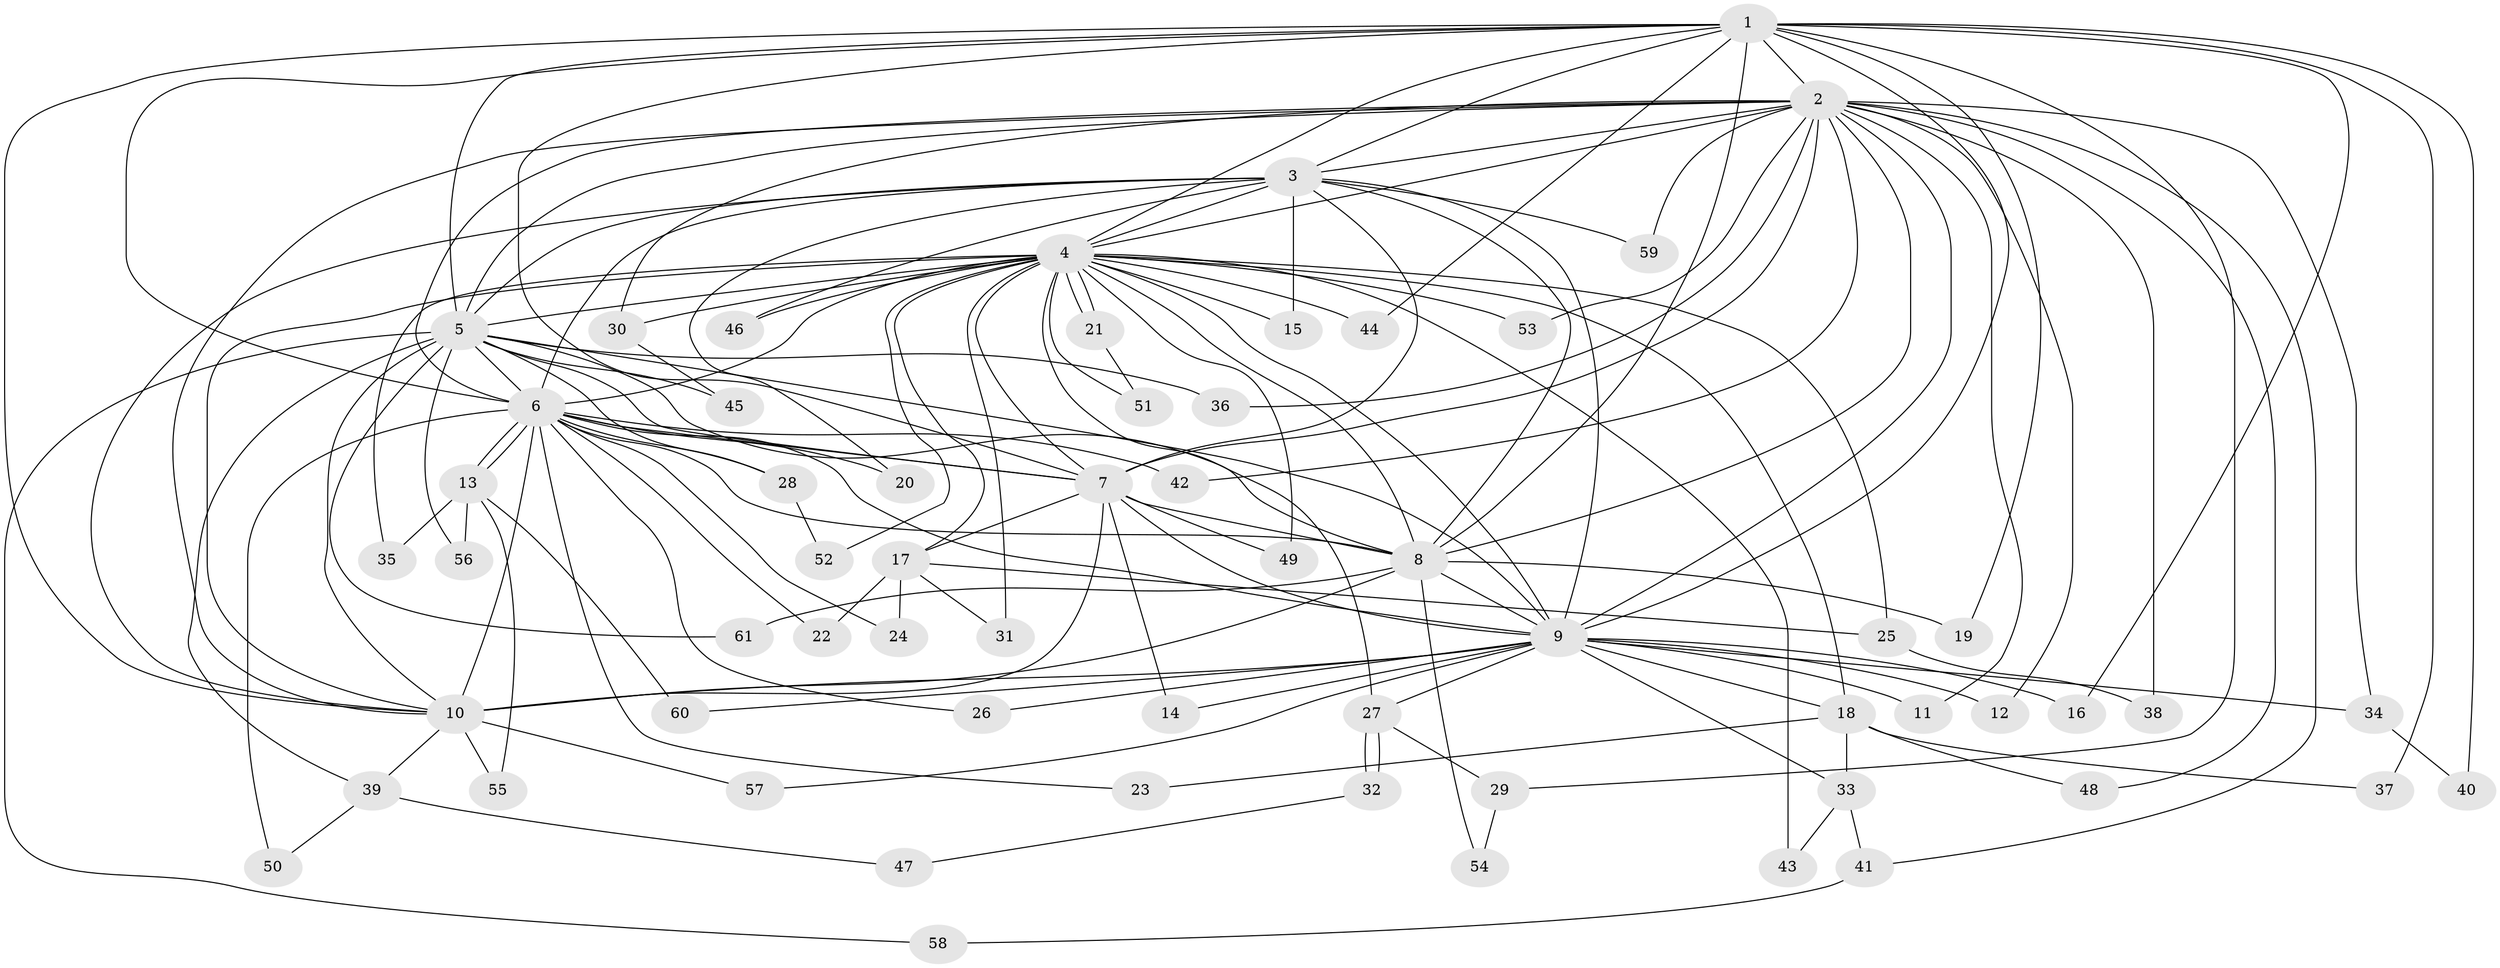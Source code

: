 // Generated by graph-tools (version 1.1) at 2025/45/03/09/25 04:45:42]
// undirected, 61 vertices, 147 edges
graph export_dot {
graph [start="1"]
  node [color=gray90,style=filled];
  1;
  2;
  3;
  4;
  5;
  6;
  7;
  8;
  9;
  10;
  11;
  12;
  13;
  14;
  15;
  16;
  17;
  18;
  19;
  20;
  21;
  22;
  23;
  24;
  25;
  26;
  27;
  28;
  29;
  30;
  31;
  32;
  33;
  34;
  35;
  36;
  37;
  38;
  39;
  40;
  41;
  42;
  43;
  44;
  45;
  46;
  47;
  48;
  49;
  50;
  51;
  52;
  53;
  54;
  55;
  56;
  57;
  58;
  59;
  60;
  61;
  1 -- 2;
  1 -- 3;
  1 -- 4;
  1 -- 5;
  1 -- 6;
  1 -- 7;
  1 -- 8;
  1 -- 9;
  1 -- 10;
  1 -- 16;
  1 -- 19;
  1 -- 29;
  1 -- 37;
  1 -- 40;
  1 -- 44;
  2 -- 3;
  2 -- 4;
  2 -- 5;
  2 -- 6;
  2 -- 7;
  2 -- 8;
  2 -- 9;
  2 -- 10;
  2 -- 11;
  2 -- 12;
  2 -- 30;
  2 -- 34;
  2 -- 36;
  2 -- 38;
  2 -- 41;
  2 -- 42;
  2 -- 48;
  2 -- 53;
  2 -- 59;
  3 -- 4;
  3 -- 5;
  3 -- 6;
  3 -- 7;
  3 -- 8;
  3 -- 9;
  3 -- 10;
  3 -- 15;
  3 -- 20;
  3 -- 46;
  3 -- 59;
  4 -- 5;
  4 -- 6;
  4 -- 7;
  4 -- 8;
  4 -- 9;
  4 -- 10;
  4 -- 15;
  4 -- 17;
  4 -- 18;
  4 -- 21;
  4 -- 21;
  4 -- 25;
  4 -- 27;
  4 -- 30;
  4 -- 31;
  4 -- 35;
  4 -- 43;
  4 -- 44;
  4 -- 46;
  4 -- 49;
  4 -- 51;
  4 -- 52;
  4 -- 53;
  5 -- 6;
  5 -- 7;
  5 -- 8;
  5 -- 9;
  5 -- 10;
  5 -- 28;
  5 -- 36;
  5 -- 39;
  5 -- 45;
  5 -- 56;
  5 -- 58;
  5 -- 61;
  6 -- 7;
  6 -- 8;
  6 -- 9;
  6 -- 10;
  6 -- 13;
  6 -- 13;
  6 -- 20;
  6 -- 22;
  6 -- 23;
  6 -- 24;
  6 -- 26;
  6 -- 28;
  6 -- 42;
  6 -- 50;
  7 -- 8;
  7 -- 9;
  7 -- 10;
  7 -- 14;
  7 -- 17;
  7 -- 49;
  8 -- 9;
  8 -- 10;
  8 -- 19;
  8 -- 54;
  8 -- 61;
  9 -- 10;
  9 -- 11;
  9 -- 12;
  9 -- 14;
  9 -- 16;
  9 -- 18;
  9 -- 26;
  9 -- 27;
  9 -- 33;
  9 -- 34;
  9 -- 57;
  9 -- 60;
  10 -- 39;
  10 -- 55;
  10 -- 57;
  13 -- 35;
  13 -- 55;
  13 -- 56;
  13 -- 60;
  17 -- 22;
  17 -- 24;
  17 -- 25;
  17 -- 31;
  18 -- 23;
  18 -- 33;
  18 -- 37;
  18 -- 48;
  21 -- 51;
  25 -- 38;
  27 -- 29;
  27 -- 32;
  27 -- 32;
  28 -- 52;
  29 -- 54;
  30 -- 45;
  32 -- 47;
  33 -- 41;
  33 -- 43;
  34 -- 40;
  39 -- 47;
  39 -- 50;
  41 -- 58;
}
